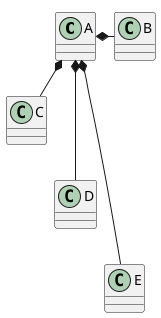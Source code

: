 {
  "sha1": "h8tfo0bb4vclud0vii8h5tzay1xiydz",
  "insertion": {
    "when": "2024-06-03T18:59:29.271Z",
    "url": "https://forum.plantuml.net/12187/jdot-smetana-random-associations-in-class-diagram",
    "user": "plantuml@gmail.com"
  }
}
@startuml
!pragma layout smetana
class A
A *-B
A *--C
A *---D
A *----E
@enduml
